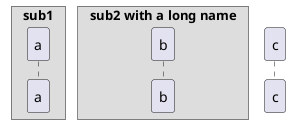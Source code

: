 {
  "sha1": "f5weu1q25jpp7txooa90iujr6f9blc2",
  "insertion": {
    "when": "2024-06-01T09:03:05.575Z",
    "url": "https://forum.plantuml.net/4957/why-not-to-support-nested-boxes-in-sequence-diagrams?show=4957#q4957",
    "user": "plantuml@gmail.com"
  }
}
@startuml
!pragma teoz true
  box "sub1"
    participant a
  endbox
  box "sub2 with a long name"
    participant b
  endbox

participant c
@enduml
